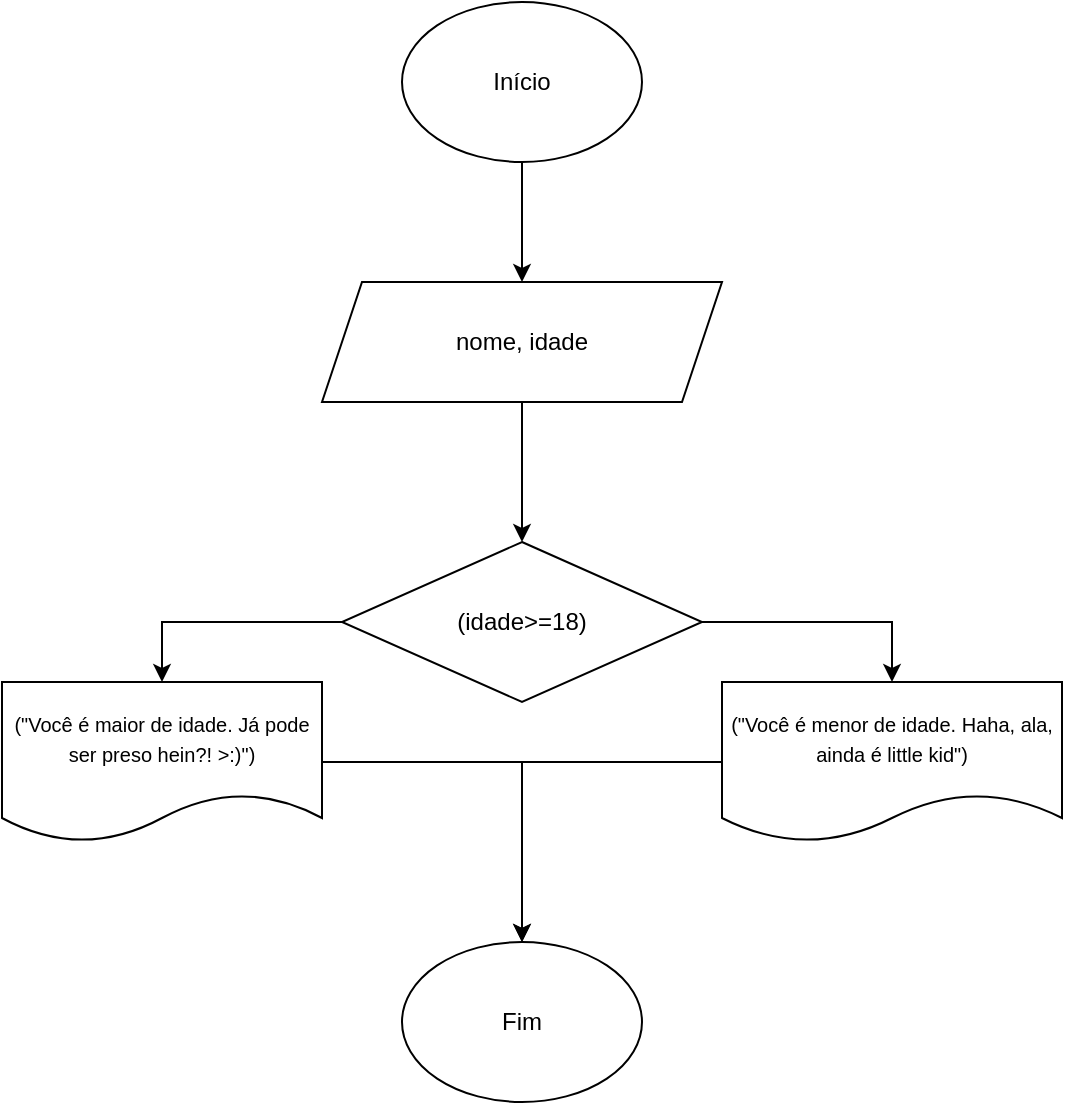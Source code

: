 <mxfile version="21.3.4" type="onedrive">
  <diagram name="Página-1" id="gBQw96ZeLd17Gu9lb2m9">
    <mxGraphModel grid="1" page="1" gridSize="10" guides="1" tooltips="1" connect="1" arrows="1" fold="1" pageScale="1" pageWidth="827" pageHeight="1169" math="0" shadow="0">
      <root>
        <mxCell id="0" />
        <mxCell id="1" parent="0" />
        <mxCell id="Scd5lCCD1hbk3Z-uN99H-1" style="edgeStyle=orthogonalEdgeStyle;rounded=0;orthogonalLoop=1;jettySize=auto;html=1;entryX=0.5;entryY=0;entryDx=0;entryDy=0;" edge="1" parent="1" source="Scd5lCCD1hbk3Z-uN99H-2" target="Scd5lCCD1hbk3Z-uN99H-4">
          <mxGeometry relative="1" as="geometry" />
        </mxCell>
        <mxCell id="Scd5lCCD1hbk3Z-uN99H-2" value="Início" style="ellipse;whiteSpace=wrap;html=1;" vertex="1" parent="1">
          <mxGeometry x="335" y="310" width="120" height="80" as="geometry" />
        </mxCell>
        <mxCell id="Scd5lCCD1hbk3Z-uN99H-15" style="edgeStyle=orthogonalEdgeStyle;rounded=0;orthogonalLoop=1;jettySize=auto;html=1;" edge="1" parent="1" source="Scd5lCCD1hbk3Z-uN99H-4" target="Scd5lCCD1hbk3Z-uN99H-7">
          <mxGeometry relative="1" as="geometry" />
        </mxCell>
        <mxCell id="Scd5lCCD1hbk3Z-uN99H-4" value="nome, idade" style="shape=parallelogram;perimeter=parallelogramPerimeter;whiteSpace=wrap;html=1;fixedSize=1;" vertex="1" parent="1">
          <mxGeometry x="295" y="450" width="200" height="60" as="geometry" />
        </mxCell>
        <mxCell id="Scd5lCCD1hbk3Z-uN99H-5" style="edgeStyle=orthogonalEdgeStyle;rounded=0;orthogonalLoop=1;jettySize=auto;html=1;entryX=0.5;entryY=0;entryDx=0;entryDy=0;" edge="1" parent="1" source="Scd5lCCD1hbk3Z-uN99H-7" target="Scd5lCCD1hbk3Z-uN99H-11">
          <mxGeometry relative="1" as="geometry" />
        </mxCell>
        <mxCell id="Scd5lCCD1hbk3Z-uN99H-6" style="edgeStyle=orthogonalEdgeStyle;rounded=0;orthogonalLoop=1;jettySize=auto;html=1;entryX=0.5;entryY=0;entryDx=0;entryDy=0;" edge="1" parent="1" source="Scd5lCCD1hbk3Z-uN99H-7" target="Scd5lCCD1hbk3Z-uN99H-9">
          <mxGeometry relative="1" as="geometry" />
        </mxCell>
        <mxCell id="Scd5lCCD1hbk3Z-uN99H-7" value="(idade&amp;gt;=18)" style="rhombus;whiteSpace=wrap;html=1;" vertex="1" parent="1">
          <mxGeometry x="305" y="580" width="180" height="80" as="geometry" />
        </mxCell>
        <mxCell id="Scd5lCCD1hbk3Z-uN99H-8" style="edgeStyle=orthogonalEdgeStyle;rounded=0;orthogonalLoop=1;jettySize=auto;html=1;" edge="1" parent="1" source="Scd5lCCD1hbk3Z-uN99H-9" target="Scd5lCCD1hbk3Z-uN99H-12">
          <mxGeometry relative="1" as="geometry" />
        </mxCell>
        <mxCell id="Scd5lCCD1hbk3Z-uN99H-9" value="&lt;div&gt;&lt;font style=&quot;font-size: 10px;&quot;&gt;(&quot;Você é maior de idade. Já pode ser preso hein?! &amp;gt;:)&quot;)&lt;/font&gt;&lt;/div&gt;" style="shape=document;whiteSpace=wrap;html=1;boundedLbl=1;" vertex="1" parent="1">
          <mxGeometry x="135" y="650" width="160" height="80" as="geometry" />
        </mxCell>
        <mxCell id="Scd5lCCD1hbk3Z-uN99H-10" style="edgeStyle=orthogonalEdgeStyle;rounded=0;orthogonalLoop=1;jettySize=auto;html=1;" edge="1" parent="1" source="Scd5lCCD1hbk3Z-uN99H-11" target="Scd5lCCD1hbk3Z-uN99H-12">
          <mxGeometry relative="1" as="geometry" />
        </mxCell>
        <mxCell id="Scd5lCCD1hbk3Z-uN99H-11" value="&lt;font style=&quot;font-size: 10px;&quot;&gt;(&quot;Você é menor de idade. Haha, ala, ainda é little kid&quot;)&lt;/font&gt;" style="shape=document;whiteSpace=wrap;html=1;boundedLbl=1;" vertex="1" parent="1">
          <mxGeometry x="495" y="650" width="170" height="80" as="geometry" />
        </mxCell>
        <mxCell id="Scd5lCCD1hbk3Z-uN99H-12" value="Fim" style="ellipse;whiteSpace=wrap;html=1;" vertex="1" parent="1">
          <mxGeometry x="335" y="780" width="120" height="80" as="geometry" />
        </mxCell>
      </root>
    </mxGraphModel>
  </diagram>
</mxfile>

